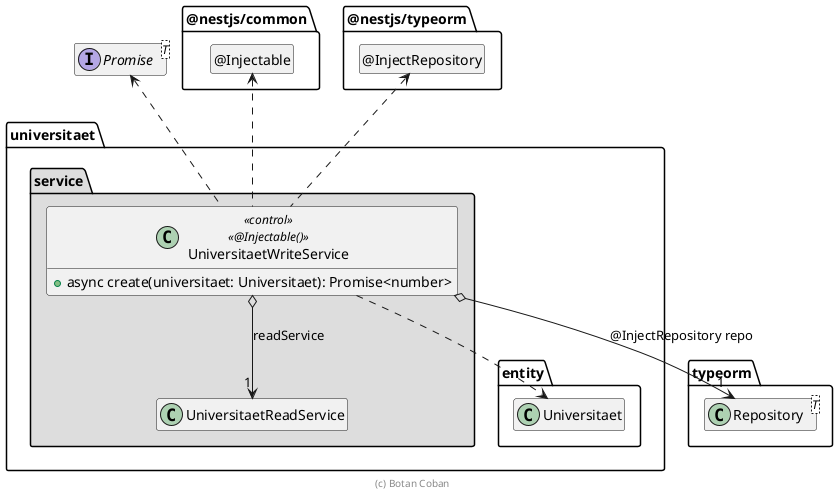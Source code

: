 ' Copyright (C) 2019 - present Juergen Zimmermann, Hochschule Karlsruhe
' Copyright (C) 2019 - present Botan Coban
'
' This program is free software: you can redistribute it and/or modify
' it under the terms of the GNU General Public License as published by
' the Free Software Foundation, either version 3 of the License, or
' (at your option) any later version.
'
' This program is distributed in the hope that it will be useful,
' but WITHOUT ANY WARRANTY; without even the implied warranty of
' MERCHANTABILITY or FITNESS FOR A PARTICULAR PURPOSE.  See the
' GNU General Public License for more details.
'
' You should have received a copy of the GNU General Public License
' along with this program.  If not, see <https://www.gnu.org/licenses/>.

' Preview durch <Alt>d

@startuml Anwendungskern

interface Promise<T>

package @nestjs/common {
  class "@Injectable" as Injectable
  hide Injectable circle
}

package typeorm {
  class Repository<T>
}

package @nestjs/typeorm {
  class "@InjectRepository" as InjectRepository
  hide InjectRepository circle
}

package universitaet {
  package entity {
    class Universitaet
  }

  package service #DDDDDD {
    class UniversitaetWriteService << control >> <<@Injectable()>> {
      + async create(universitaet: Universitaet): Promise<number>
    }

    UniversitaetWriteService o--> "1" Repository: @InjectRepository repo
    UniversitaetWriteService o--> "1" UniversitaetReadService : readService

    UniversitaetWriteService .up.> Injectable
    UniversitaetWriteService .up.> InjectRepository
    UniversitaetWriteService .up.> Promise
    UniversitaetWriteService ..> Universitaet
  }
}

hide empty members

footer (c) Botan Coban

@enduml
